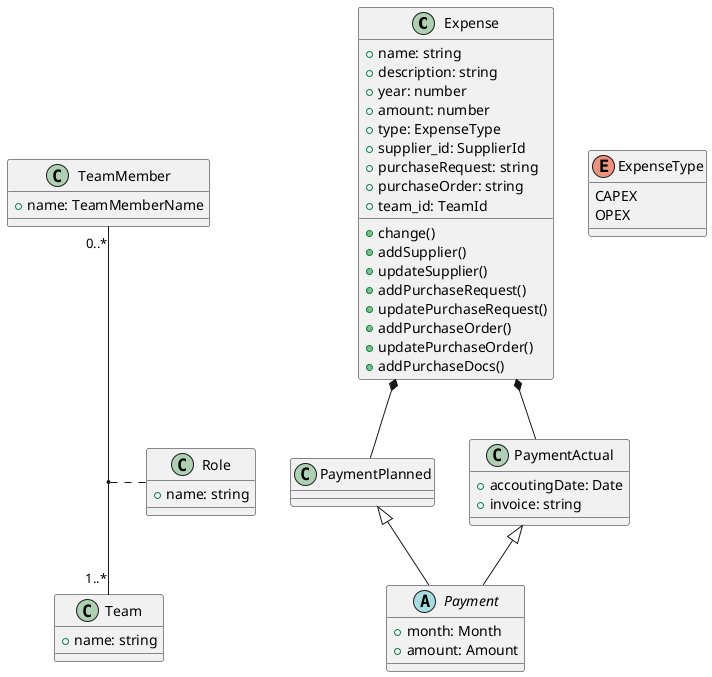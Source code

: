 @startuml Expense
class Expense {
    + name: string 
    + description: string 
    + year: number
    + amount: number
    + type: ExpenseType
    + supplier_id: SupplierId
    + purchaseRequest: string
    + purchaseOrder: string
    + team_id: TeamId
    + change()
    + addSupplier()
    + updateSupplier()
    + addPurchaseRequest()
    + updatePurchaseRequest()
    + addPurchaseOrder()
    + updatePurchaseOrder()
    + addPurchaseDocs()
}
enum ExpenseType {
    CAPEX
    OPEX
}
abstract class Payment {
    + month: Month
    + amount: Amount
}

class PaymentPlanned {

}

class PaymentActual {
  + accoutingDate: Date
  + invoice: string
}

PaymentPlanned <|-- Payment
PaymentActual <|-- Payment

Expense *-- PaymentPlanned
Expense *-- PaymentActual

class TeamMember {
    + name: TeamMemberName
}

class Team { 
    + name: string
}

class Role { 
    + name: string
}

TeamMember "0..*" -- "1..*" Team
(TeamMember, Team) . Role



@enduml
